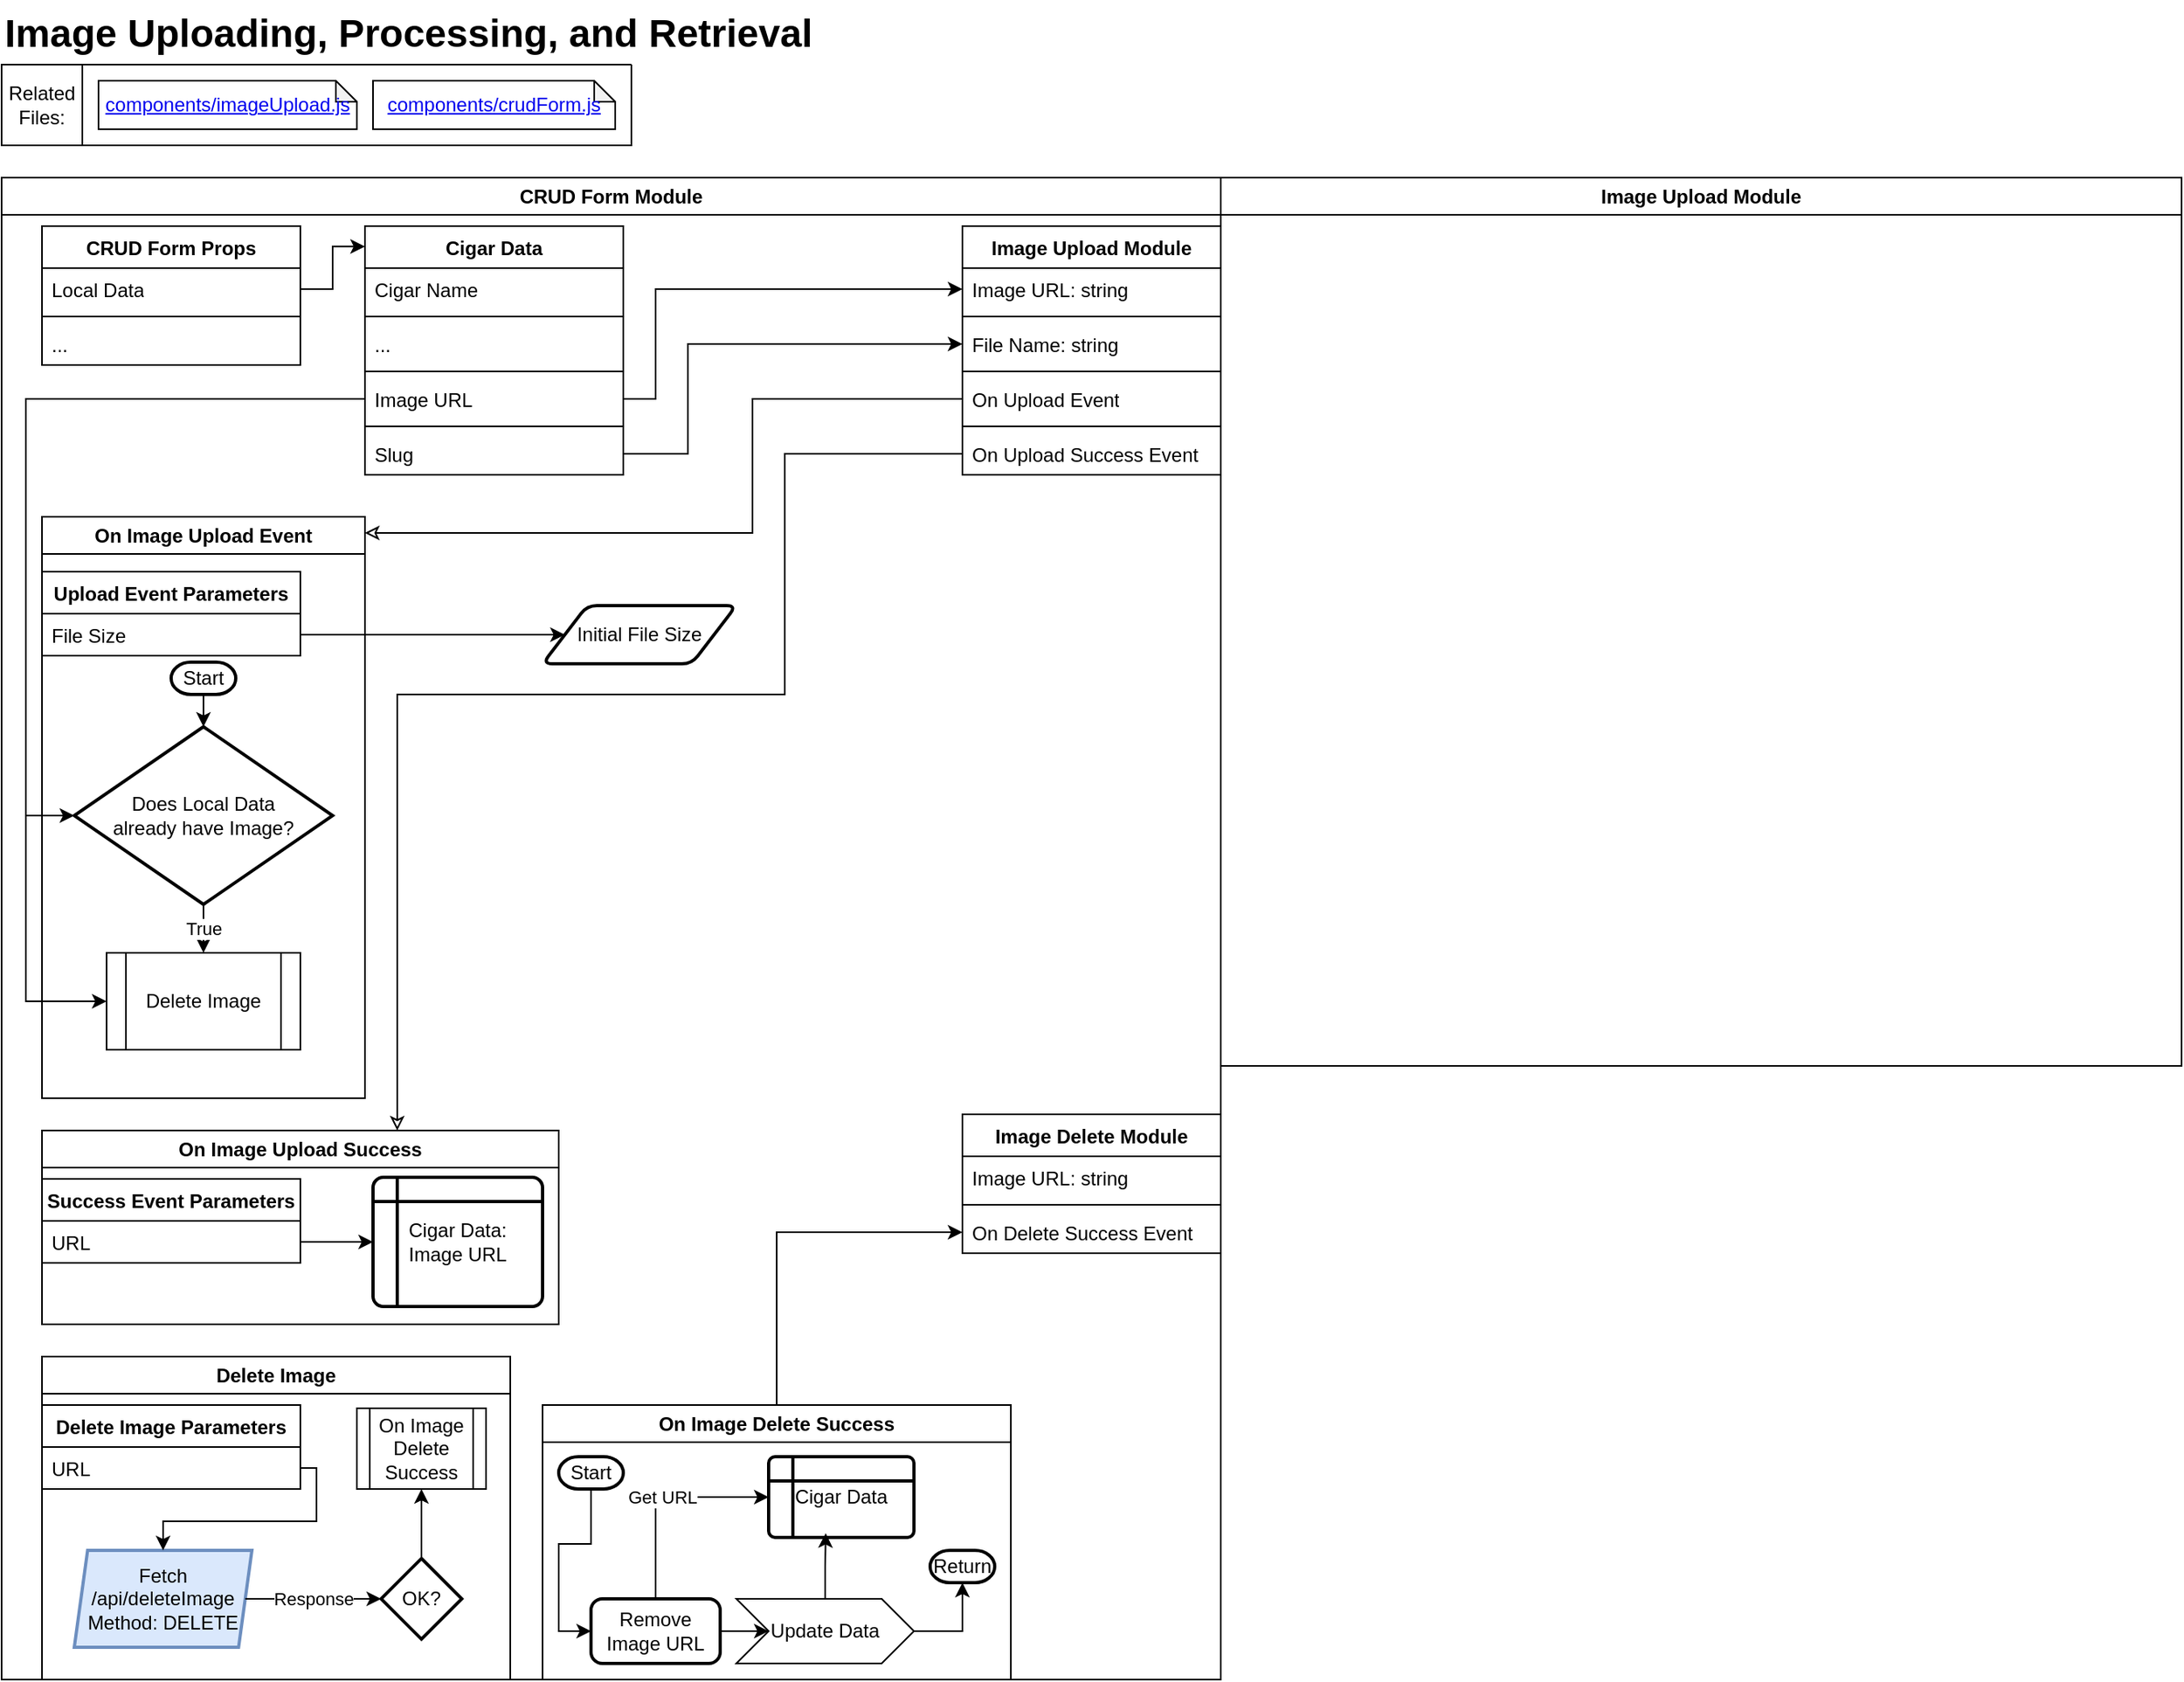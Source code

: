 <mxfile version="26.2.13">
  <diagram name="Page-1" id="mbChfrpj_03X7HOuWew1">
    <mxGraphModel dx="708" dy="421" grid="1" gridSize="10" guides="1" tooltips="1" connect="1" arrows="1" fold="1" page="1" pageScale="1" pageWidth="850" pageHeight="1100" math="0" shadow="0">
      <root>
        <mxCell id="0" />
        <mxCell id="1" parent="0" />
        <mxCell id="zgXaqDFCprnik5w3uI3C-1" value="&lt;h1 style=&quot;margin-top: 0px;&quot;&gt;Image Uploading, Processing, and Retrieval&lt;/h1&gt;" style="text;html=1;whiteSpace=wrap;overflow=hidden;rounded=0;" vertex="1" parent="1">
          <mxGeometry x="10" y="10" width="950" height="40" as="geometry" />
        </mxCell>
        <mxCell id="zgXaqDFCprnik5w3uI3C-2" value="Related Files:" style="whiteSpace=wrap;html=1;aspect=fixed;" vertex="1" parent="1">
          <mxGeometry x="10" y="50" width="50" height="50" as="geometry" />
        </mxCell>
        <mxCell id="zgXaqDFCprnik5w3uI3C-3" value="" style="swimlane;startSize=0;" vertex="1" parent="1">
          <mxGeometry x="60" y="50" width="340" height="50" as="geometry">
            <mxRectangle x="60" y="50" width="50" height="40" as="alternateBounds" />
          </mxGeometry>
        </mxCell>
        <mxCell id="zgXaqDFCprnik5w3uI3C-4" value="&lt;a href=&quot;https://github.com/macglencoe/EmporiumWebsite/blob/cms/components/imageUpload.js&quot;&gt;components/imageUpload.js&lt;/a&gt;" style="shape=note;whiteSpace=wrap;html=1;backgroundOutline=1;darkOpacity=0.05;size=13;" vertex="1" parent="zgXaqDFCprnik5w3uI3C-3">
          <mxGeometry x="10" y="10" width="160" height="30" as="geometry" />
        </mxCell>
        <mxCell id="zgXaqDFCprnik5w3uI3C-5" value="&lt;a href=&quot;https://github.com/macglencoe/EmporiumWebsite/blob/cms/components/crudForm.js&quot;&gt;components/crudForm.js&lt;/a&gt;" style="shape=note;whiteSpace=wrap;html=1;backgroundOutline=1;darkOpacity=0.05;size=13;" vertex="1" parent="zgXaqDFCprnik5w3uI3C-3">
          <mxGeometry x="180" y="10" width="150" height="30" as="geometry" />
        </mxCell>
        <mxCell id="zgXaqDFCprnik5w3uI3C-102" value="CRUD Form Module" style="swimlane;whiteSpace=wrap;html=1;" vertex="1" parent="1">
          <mxGeometry x="10" y="120" width="755" height="930" as="geometry" />
        </mxCell>
        <mxCell id="zgXaqDFCprnik5w3uI3C-7" value="CRUD Form Props" style="swimlane;fontStyle=1;align=center;verticalAlign=top;childLayout=stackLayout;horizontal=1;startSize=26;horizontalStack=0;resizeParent=1;resizeParentMax=0;resizeLast=0;collapsible=1;marginBottom=0;whiteSpace=wrap;html=1;" vertex="1" parent="zgXaqDFCprnik5w3uI3C-102">
          <mxGeometry x="25" y="30" width="160" height="86" as="geometry" />
        </mxCell>
        <mxCell id="zgXaqDFCprnik5w3uI3C-8" value="Local Data" style="text;strokeColor=none;fillColor=none;align=left;verticalAlign=top;spacingLeft=4;spacingRight=4;overflow=hidden;rotatable=0;points=[[0,0.5],[1,0.5]];portConstraint=eastwest;whiteSpace=wrap;html=1;" vertex="1" parent="zgXaqDFCprnik5w3uI3C-7">
          <mxGeometry y="26" width="160" height="26" as="geometry" />
        </mxCell>
        <mxCell id="zgXaqDFCprnik5w3uI3C-9" value="" style="line;strokeWidth=1;fillColor=none;align=left;verticalAlign=middle;spacingTop=-1;spacingLeft=3;spacingRight=3;rotatable=0;labelPosition=right;points=[];portConstraint=eastwest;strokeColor=inherit;" vertex="1" parent="zgXaqDFCprnik5w3uI3C-7">
          <mxGeometry y="52" width="160" height="8" as="geometry" />
        </mxCell>
        <mxCell id="zgXaqDFCprnik5w3uI3C-10" value="..." style="text;strokeColor=none;fillColor=none;align=left;verticalAlign=top;spacingLeft=4;spacingRight=4;overflow=hidden;rotatable=0;points=[[0,0.5],[1,0.5]];portConstraint=eastwest;whiteSpace=wrap;html=1;" vertex="1" parent="zgXaqDFCprnik5w3uI3C-7">
          <mxGeometry y="60" width="160" height="26" as="geometry" />
        </mxCell>
        <mxCell id="zgXaqDFCprnik5w3uI3C-52" style="edgeStyle=orthogonalEdgeStyle;rounded=0;orthogonalLoop=1;jettySize=auto;html=1;entryX=0;entryY=0.5;entryDx=0;entryDy=0;startArrow=classic;startFill=0;endArrow=none;" edge="1" parent="zgXaqDFCprnik5w3uI3C-102" source="zgXaqDFCprnik5w3uI3C-11" target="zgXaqDFCprnik5w3uI3C-17">
          <mxGeometry relative="1" as="geometry">
            <Array as="points">
              <mxPoint x="465" y="220" />
              <mxPoint x="465" y="137" />
            </Array>
          </mxGeometry>
        </mxCell>
        <mxCell id="zgXaqDFCprnik5w3uI3C-11" value="On Image Upload Event" style="swimlane;whiteSpace=wrap;html=1;" vertex="1" parent="zgXaqDFCprnik5w3uI3C-102">
          <mxGeometry x="25" y="210" width="200" height="360" as="geometry" />
        </mxCell>
        <mxCell id="zgXaqDFCprnik5w3uI3C-33" value="Start" style="strokeWidth=2;html=1;shape=mxgraph.flowchart.terminator;whiteSpace=wrap;" vertex="1" parent="zgXaqDFCprnik5w3uI3C-11">
          <mxGeometry x="80" y="90" width="40" height="20" as="geometry" />
        </mxCell>
        <mxCell id="zgXaqDFCprnik5w3uI3C-42" value="True" style="edgeStyle=orthogonalEdgeStyle;rounded=0;orthogonalLoop=1;jettySize=auto;html=1;entryX=0.5;entryY=0;entryDx=0;entryDy=0;" edge="1" parent="zgXaqDFCprnik5w3uI3C-11" source="zgXaqDFCprnik5w3uI3C-34" target="zgXaqDFCprnik5w3uI3C-40">
          <mxGeometry relative="1" as="geometry" />
        </mxCell>
        <mxCell id="zgXaqDFCprnik5w3uI3C-34" value="Does Local Data&lt;div&gt;already have Image?&lt;/div&gt;" style="strokeWidth=2;html=1;shape=mxgraph.flowchart.decision;whiteSpace=wrap;" vertex="1" parent="zgXaqDFCprnik5w3uI3C-11">
          <mxGeometry x="20" y="130" width="160" height="110" as="geometry" />
        </mxCell>
        <mxCell id="zgXaqDFCprnik5w3uI3C-36" style="edgeStyle=orthogonalEdgeStyle;rounded=0;orthogonalLoop=1;jettySize=auto;html=1;entryX=0.5;entryY=0;entryDx=0;entryDy=0;entryPerimeter=0;" edge="1" parent="zgXaqDFCprnik5w3uI3C-11" source="zgXaqDFCprnik5w3uI3C-33" target="zgXaqDFCprnik5w3uI3C-34">
          <mxGeometry relative="1" as="geometry" />
        </mxCell>
        <mxCell id="zgXaqDFCprnik5w3uI3C-40" value="Delete Image" style="shape=process;whiteSpace=wrap;html=1;backgroundOutline=1;" vertex="1" parent="zgXaqDFCprnik5w3uI3C-11">
          <mxGeometry x="40" y="270" width="120" height="60" as="geometry" />
        </mxCell>
        <mxCell id="zgXaqDFCprnik5w3uI3C-44" value="Upload Event Parameters" style="swimlane;fontStyle=1;align=center;verticalAlign=top;childLayout=stackLayout;horizontal=1;startSize=26;horizontalStack=0;resizeParent=1;resizeParentMax=0;resizeLast=0;collapsible=1;marginBottom=0;whiteSpace=wrap;html=1;" vertex="1" parent="zgXaqDFCprnik5w3uI3C-11">
          <mxGeometry y="34" width="160" height="52" as="geometry" />
        </mxCell>
        <mxCell id="zgXaqDFCprnik5w3uI3C-45" value="File Size" style="text;strokeColor=none;fillColor=none;align=left;verticalAlign=top;spacingLeft=4;spacingRight=4;overflow=hidden;rotatable=0;points=[[0,0.5],[1,0.5]];portConstraint=eastwest;whiteSpace=wrap;html=1;" vertex="1" parent="zgXaqDFCprnik5w3uI3C-44">
          <mxGeometry y="26" width="160" height="26" as="geometry" />
        </mxCell>
        <mxCell id="zgXaqDFCprnik5w3uI3C-59" style="edgeStyle=orthogonalEdgeStyle;rounded=0;orthogonalLoop=1;jettySize=auto;html=1;entryX=0;entryY=0.5;entryDx=0;entryDy=0;startArrow=classic;startFill=0;endArrow=none;" edge="1" parent="zgXaqDFCprnik5w3uI3C-102" source="zgXaqDFCprnik5w3uI3C-12" target="zgXaqDFCprnik5w3uI3C-20">
          <mxGeometry relative="1" as="geometry">
            <Array as="points">
              <mxPoint x="245" y="320" />
              <mxPoint x="485" y="320" />
              <mxPoint x="485" y="171" />
            </Array>
          </mxGeometry>
        </mxCell>
        <mxCell id="zgXaqDFCprnik5w3uI3C-12" value="On Image Upload Success" style="swimlane;whiteSpace=wrap;html=1;" vertex="1" parent="zgXaqDFCprnik5w3uI3C-102">
          <mxGeometry x="25" y="590" width="320" height="120" as="geometry" />
        </mxCell>
        <mxCell id="zgXaqDFCprnik5w3uI3C-54" value="Cigar&amp;nbsp;&lt;span style=&quot;background-color: transparent; color: light-dark(rgb(0, 0, 0), rgb(255, 255, 255));&quot;&gt;Data:&lt;/span&gt;&lt;div&gt;Image URL&lt;/div&gt;" style="shape=internalStorage;whiteSpace=wrap;html=1;dx=15;dy=15;rounded=1;arcSize=8;strokeWidth=2;" vertex="1" parent="zgXaqDFCprnik5w3uI3C-12">
          <mxGeometry x="205" y="29" width="105" height="80" as="geometry" />
        </mxCell>
        <mxCell id="zgXaqDFCprnik5w3uI3C-13" value="Image Upload Module" style="swimlane;fontStyle=1;align=center;verticalAlign=top;childLayout=stackLayout;horizontal=1;startSize=26;horizontalStack=0;resizeParent=1;resizeParentMax=0;resizeLast=0;collapsible=1;marginBottom=0;whiteSpace=wrap;html=1;" vertex="1" parent="zgXaqDFCprnik5w3uI3C-102">
          <mxGeometry x="595" y="30" width="160" height="154" as="geometry" />
        </mxCell>
        <mxCell id="zgXaqDFCprnik5w3uI3C-14" value="Image URL: string" style="text;strokeColor=none;fillColor=none;align=left;verticalAlign=top;spacingLeft=4;spacingRight=4;overflow=hidden;rotatable=0;points=[[0,0.5],[1,0.5]];portConstraint=eastwest;whiteSpace=wrap;html=1;" vertex="1" parent="zgXaqDFCprnik5w3uI3C-13">
          <mxGeometry y="26" width="160" height="26" as="geometry" />
        </mxCell>
        <mxCell id="zgXaqDFCprnik5w3uI3C-15" value="" style="line;strokeWidth=1;fillColor=none;align=left;verticalAlign=middle;spacingTop=-1;spacingLeft=3;spacingRight=3;rotatable=0;labelPosition=right;points=[];portConstraint=eastwest;strokeColor=inherit;" vertex="1" parent="zgXaqDFCprnik5w3uI3C-13">
          <mxGeometry y="52" width="160" height="8" as="geometry" />
        </mxCell>
        <mxCell id="zgXaqDFCprnik5w3uI3C-16" value="File Name: string" style="text;strokeColor=none;fillColor=none;align=left;verticalAlign=top;spacingLeft=4;spacingRight=4;overflow=hidden;rotatable=0;points=[[0,0.5],[1,0.5]];portConstraint=eastwest;whiteSpace=wrap;html=1;" vertex="1" parent="zgXaqDFCprnik5w3uI3C-13">
          <mxGeometry y="60" width="160" height="26" as="geometry" />
        </mxCell>
        <mxCell id="zgXaqDFCprnik5w3uI3C-18" value="" style="line;strokeWidth=1;fillColor=none;align=left;verticalAlign=middle;spacingTop=-1;spacingLeft=3;spacingRight=3;rotatable=0;labelPosition=right;points=[];portConstraint=eastwest;strokeColor=inherit;" vertex="1" parent="zgXaqDFCprnik5w3uI3C-13">
          <mxGeometry y="86" width="160" height="8" as="geometry" />
        </mxCell>
        <mxCell id="zgXaqDFCprnik5w3uI3C-17" value="On Upload Event" style="text;strokeColor=none;fillColor=none;align=left;verticalAlign=top;spacingLeft=4;spacingRight=4;overflow=hidden;rotatable=0;points=[[0,0.5],[1,0.5]];portConstraint=eastwest;whiteSpace=wrap;html=1;" vertex="1" parent="zgXaqDFCprnik5w3uI3C-13">
          <mxGeometry y="94" width="160" height="26" as="geometry" />
        </mxCell>
        <mxCell id="zgXaqDFCprnik5w3uI3C-19" value="" style="line;strokeWidth=1;fillColor=none;align=left;verticalAlign=middle;spacingTop=-1;spacingLeft=3;spacingRight=3;rotatable=0;labelPosition=right;points=[];portConstraint=eastwest;strokeColor=inherit;" vertex="1" parent="zgXaqDFCprnik5w3uI3C-13">
          <mxGeometry y="120" width="160" height="8" as="geometry" />
        </mxCell>
        <mxCell id="zgXaqDFCprnik5w3uI3C-20" value="On Upload Success Event" style="text;strokeColor=none;fillColor=none;align=left;verticalAlign=top;spacingLeft=4;spacingRight=4;overflow=hidden;rotatable=0;points=[[0,0.5],[1,0.5]];portConstraint=eastwest;whiteSpace=wrap;html=1;" vertex="1" parent="zgXaqDFCprnik5w3uI3C-13">
          <mxGeometry y="128" width="160" height="26" as="geometry" />
        </mxCell>
        <mxCell id="zgXaqDFCprnik5w3uI3C-21" value="Cigar Data" style="swimlane;fontStyle=1;align=center;verticalAlign=top;childLayout=stackLayout;horizontal=1;startSize=26;horizontalStack=0;resizeParent=1;resizeParentMax=0;resizeLast=0;collapsible=1;marginBottom=0;whiteSpace=wrap;html=1;" vertex="1" parent="zgXaqDFCprnik5w3uI3C-102">
          <mxGeometry x="225" y="30" width="160" height="154" as="geometry" />
        </mxCell>
        <mxCell id="zgXaqDFCprnik5w3uI3C-22" value="Cigar Name" style="text;strokeColor=none;fillColor=none;align=left;verticalAlign=top;spacingLeft=4;spacingRight=4;overflow=hidden;rotatable=0;points=[[0,0.5],[1,0.5]];portConstraint=eastwest;whiteSpace=wrap;html=1;" vertex="1" parent="zgXaqDFCprnik5w3uI3C-21">
          <mxGeometry y="26" width="160" height="26" as="geometry" />
        </mxCell>
        <mxCell id="zgXaqDFCprnik5w3uI3C-23" value="" style="line;strokeWidth=1;fillColor=none;align=left;verticalAlign=middle;spacingTop=-1;spacingLeft=3;spacingRight=3;rotatable=0;labelPosition=right;points=[];portConstraint=eastwest;strokeColor=inherit;" vertex="1" parent="zgXaqDFCprnik5w3uI3C-21">
          <mxGeometry y="52" width="160" height="8" as="geometry" />
        </mxCell>
        <mxCell id="zgXaqDFCprnik5w3uI3C-24" value="..." style="text;strokeColor=none;fillColor=none;align=left;verticalAlign=top;spacingLeft=4;spacingRight=4;overflow=hidden;rotatable=0;points=[[0,0.5],[1,0.5]];portConstraint=eastwest;whiteSpace=wrap;html=1;" vertex="1" parent="zgXaqDFCprnik5w3uI3C-21">
          <mxGeometry y="60" width="160" height="26" as="geometry" />
        </mxCell>
        <mxCell id="zgXaqDFCprnik5w3uI3C-25" value="" style="line;strokeWidth=1;fillColor=none;align=left;verticalAlign=middle;spacingTop=-1;spacingLeft=3;spacingRight=3;rotatable=0;labelPosition=right;points=[];portConstraint=eastwest;strokeColor=inherit;" vertex="1" parent="zgXaqDFCprnik5w3uI3C-21">
          <mxGeometry y="86" width="160" height="8" as="geometry" />
        </mxCell>
        <mxCell id="zgXaqDFCprnik5w3uI3C-26" value="Image URL" style="text;strokeColor=none;fillColor=none;align=left;verticalAlign=top;spacingLeft=4;spacingRight=4;overflow=hidden;rotatable=0;points=[[0,0.5],[1,0.5]];portConstraint=eastwest;whiteSpace=wrap;html=1;" vertex="1" parent="zgXaqDFCprnik5w3uI3C-21">
          <mxGeometry y="94" width="160" height="26" as="geometry" />
        </mxCell>
        <mxCell id="zgXaqDFCprnik5w3uI3C-27" value="" style="line;strokeWidth=1;fillColor=none;align=left;verticalAlign=middle;spacingTop=-1;spacingLeft=3;spacingRight=3;rotatable=0;labelPosition=right;points=[];portConstraint=eastwest;strokeColor=inherit;" vertex="1" parent="zgXaqDFCprnik5w3uI3C-21">
          <mxGeometry y="120" width="160" height="8" as="geometry" />
        </mxCell>
        <mxCell id="zgXaqDFCprnik5w3uI3C-28" value="Slug" style="text;strokeColor=none;fillColor=none;align=left;verticalAlign=top;spacingLeft=4;spacingRight=4;overflow=hidden;rotatable=0;points=[[0,0.5],[1,0.5]];portConstraint=eastwest;whiteSpace=wrap;html=1;" vertex="1" parent="zgXaqDFCprnik5w3uI3C-21">
          <mxGeometry y="128" width="160" height="26" as="geometry" />
        </mxCell>
        <mxCell id="zgXaqDFCprnik5w3uI3C-29" style="edgeStyle=orthogonalEdgeStyle;rounded=0;orthogonalLoop=1;jettySize=auto;html=1;entryX=0;entryY=0.082;entryDx=0;entryDy=0;entryPerimeter=0;" edge="1" parent="zgXaqDFCprnik5w3uI3C-102" source="zgXaqDFCprnik5w3uI3C-8" target="zgXaqDFCprnik5w3uI3C-21">
          <mxGeometry relative="1" as="geometry" />
        </mxCell>
        <mxCell id="zgXaqDFCprnik5w3uI3C-30" style="edgeStyle=orthogonalEdgeStyle;rounded=0;orthogonalLoop=1;jettySize=auto;html=1;entryX=0;entryY=0.5;entryDx=0;entryDy=0;" edge="1" parent="zgXaqDFCprnik5w3uI3C-102" source="zgXaqDFCprnik5w3uI3C-26" target="zgXaqDFCprnik5w3uI3C-14">
          <mxGeometry relative="1" as="geometry">
            <Array as="points">
              <mxPoint x="405" y="137" />
              <mxPoint x="405" y="69" />
            </Array>
          </mxGeometry>
        </mxCell>
        <mxCell id="zgXaqDFCprnik5w3uI3C-31" style="edgeStyle=orthogonalEdgeStyle;rounded=0;orthogonalLoop=1;jettySize=auto;html=1;entryX=0;entryY=0.5;entryDx=0;entryDy=0;" edge="1" parent="zgXaqDFCprnik5w3uI3C-102" source="zgXaqDFCprnik5w3uI3C-28" target="zgXaqDFCprnik5w3uI3C-16">
          <mxGeometry relative="1" as="geometry">
            <Array as="points">
              <mxPoint x="425" y="171" />
              <mxPoint x="425" y="103" />
            </Array>
          </mxGeometry>
        </mxCell>
        <mxCell id="zgXaqDFCprnik5w3uI3C-32" value="Delete Image" style="swimlane;whiteSpace=wrap;html=1;" vertex="1" parent="zgXaqDFCprnik5w3uI3C-102">
          <mxGeometry x="25" y="730" width="290" height="200" as="geometry" />
        </mxCell>
        <mxCell id="zgXaqDFCprnik5w3uI3C-60" value="Fetch&lt;div&gt;&lt;div&gt;/api/deleteImage&lt;/div&gt;&lt;/div&gt;&lt;div&gt;Method: DELETE&lt;/div&gt;" style="shape=parallelogram;html=1;strokeWidth=2;perimeter=parallelogramPerimeter;whiteSpace=wrap;rounded=1;arcSize=0;size=0.075;fillColor=#dae8fc;strokeColor=#6c8ebf;" vertex="1" parent="zgXaqDFCprnik5w3uI3C-32">
          <mxGeometry x="20" y="120" width="110" height="60" as="geometry" />
        </mxCell>
        <mxCell id="zgXaqDFCprnik5w3uI3C-61" value="Delete Image Parameters" style="swimlane;fontStyle=1;align=center;verticalAlign=top;childLayout=stackLayout;horizontal=1;startSize=26;horizontalStack=0;resizeParent=1;resizeParentMax=0;resizeLast=0;collapsible=1;marginBottom=0;whiteSpace=wrap;html=1;" vertex="1" parent="zgXaqDFCprnik5w3uI3C-32">
          <mxGeometry y="30" width="160" height="52" as="geometry" />
        </mxCell>
        <mxCell id="zgXaqDFCprnik5w3uI3C-62" value="URL" style="text;strokeColor=none;fillColor=none;align=left;verticalAlign=top;spacingLeft=4;spacingRight=4;overflow=hidden;rotatable=0;points=[[0,0.5],[1,0.5]];portConstraint=eastwest;whiteSpace=wrap;html=1;" vertex="1" parent="zgXaqDFCprnik5w3uI3C-61">
          <mxGeometry y="26" width="160" height="26" as="geometry" />
        </mxCell>
        <mxCell id="zgXaqDFCprnik5w3uI3C-63" style="edgeStyle=orthogonalEdgeStyle;rounded=0;orthogonalLoop=1;jettySize=auto;html=1;entryX=0.5;entryY=0;entryDx=0;entryDy=0;" edge="1" parent="zgXaqDFCprnik5w3uI3C-32" source="zgXaqDFCprnik5w3uI3C-62" target="zgXaqDFCprnik5w3uI3C-60">
          <mxGeometry relative="1" as="geometry">
            <Array as="points">
              <mxPoint x="170" y="69" />
              <mxPoint x="170" y="102" />
              <mxPoint x="75" y="102" />
            </Array>
          </mxGeometry>
        </mxCell>
        <mxCell id="zgXaqDFCprnik5w3uI3C-70" style="edgeStyle=orthogonalEdgeStyle;rounded=0;orthogonalLoop=1;jettySize=auto;html=1;entryX=0.5;entryY=1;entryDx=0;entryDy=0;" edge="1" parent="zgXaqDFCprnik5w3uI3C-32" source="zgXaqDFCprnik5w3uI3C-67" target="zgXaqDFCprnik5w3uI3C-69">
          <mxGeometry relative="1" as="geometry" />
        </mxCell>
        <mxCell id="zgXaqDFCprnik5w3uI3C-67" value="OK?" style="strokeWidth=2;html=1;shape=mxgraph.flowchart.decision;whiteSpace=wrap;" vertex="1" parent="zgXaqDFCprnik5w3uI3C-32">
          <mxGeometry x="210" y="125" width="50" height="50" as="geometry" />
        </mxCell>
        <mxCell id="zgXaqDFCprnik5w3uI3C-66" value="Response" style="edgeStyle=orthogonalEdgeStyle;rounded=0;orthogonalLoop=1;jettySize=auto;html=1;" edge="1" parent="zgXaqDFCprnik5w3uI3C-32" source="zgXaqDFCprnik5w3uI3C-60" target="zgXaqDFCprnik5w3uI3C-67">
          <mxGeometry relative="1" as="geometry">
            <mxPoint x="200" y="150" as="targetPoint" />
          </mxGeometry>
        </mxCell>
        <mxCell id="zgXaqDFCprnik5w3uI3C-69" value="On Image Delete Success" style="shape=process;whiteSpace=wrap;html=1;backgroundOutline=1;" vertex="1" parent="zgXaqDFCprnik5w3uI3C-32">
          <mxGeometry x="195" y="32" width="80" height="50" as="geometry" />
        </mxCell>
        <mxCell id="zgXaqDFCprnik5w3uI3C-41" style="edgeStyle=orthogonalEdgeStyle;rounded=0;orthogonalLoop=1;jettySize=auto;html=1;entryX=0;entryY=0.5;entryDx=0;entryDy=0;" edge="1" parent="zgXaqDFCprnik5w3uI3C-102" source="zgXaqDFCprnik5w3uI3C-26" target="zgXaqDFCprnik5w3uI3C-40">
          <mxGeometry relative="1" as="geometry">
            <Array as="points">
              <mxPoint x="15" y="137" />
              <mxPoint x="15" y="510" />
            </Array>
          </mxGeometry>
        </mxCell>
        <mxCell id="zgXaqDFCprnik5w3uI3C-48" style="edgeStyle=orthogonalEdgeStyle;rounded=0;orthogonalLoop=1;jettySize=auto;html=1;entryX=0;entryY=0.5;entryDx=0;entryDy=0;entryPerimeter=0;" edge="1" parent="zgXaqDFCprnik5w3uI3C-102" source="zgXaqDFCprnik5w3uI3C-26" target="zgXaqDFCprnik5w3uI3C-34">
          <mxGeometry relative="1" as="geometry">
            <Array as="points">
              <mxPoint x="15" y="137" />
              <mxPoint x="15" y="395" />
            </Array>
          </mxGeometry>
        </mxCell>
        <mxCell id="zgXaqDFCprnik5w3uI3C-49" value="Initial File Size" style="shape=parallelogram;html=1;strokeWidth=2;perimeter=parallelogramPerimeter;whiteSpace=wrap;rounded=1;arcSize=12;size=0.23;" vertex="1" parent="zgXaqDFCprnik5w3uI3C-102">
          <mxGeometry x="335" y="265" width="120" height="36" as="geometry" />
        </mxCell>
        <mxCell id="zgXaqDFCprnik5w3uI3C-50" style="edgeStyle=orthogonalEdgeStyle;rounded=0;orthogonalLoop=1;jettySize=auto;html=1;entryX=0;entryY=0.5;entryDx=0;entryDy=0;" edge="1" parent="zgXaqDFCprnik5w3uI3C-102" source="zgXaqDFCprnik5w3uI3C-45" target="zgXaqDFCprnik5w3uI3C-49">
          <mxGeometry relative="1" as="geometry" />
        </mxCell>
        <mxCell id="zgXaqDFCprnik5w3uI3C-55" value="Success Event Parameters" style="swimlane;fontStyle=1;align=center;verticalAlign=top;childLayout=stackLayout;horizontal=1;startSize=26;horizontalStack=0;resizeParent=1;resizeParentMax=0;resizeLast=0;collapsible=1;marginBottom=0;whiteSpace=wrap;html=1;" vertex="1" parent="zgXaqDFCprnik5w3uI3C-102">
          <mxGeometry x="25" y="620" width="160" height="52" as="geometry" />
        </mxCell>
        <mxCell id="zgXaqDFCprnik5w3uI3C-56" value="URL" style="text;strokeColor=none;fillColor=none;align=left;verticalAlign=top;spacingLeft=4;spacingRight=4;overflow=hidden;rotatable=0;points=[[0,0.5],[1,0.5]];portConstraint=eastwest;whiteSpace=wrap;html=1;" vertex="1" parent="zgXaqDFCprnik5w3uI3C-55">
          <mxGeometry y="26" width="160" height="26" as="geometry" />
        </mxCell>
        <mxCell id="zgXaqDFCprnik5w3uI3C-58" style="edgeStyle=orthogonalEdgeStyle;rounded=0;orthogonalLoop=1;jettySize=auto;html=1;entryX=0;entryY=0.5;entryDx=0;entryDy=0;" edge="1" parent="zgXaqDFCprnik5w3uI3C-102" source="zgXaqDFCprnik5w3uI3C-56" target="zgXaqDFCprnik5w3uI3C-54">
          <mxGeometry relative="1" as="geometry" />
        </mxCell>
        <mxCell id="zgXaqDFCprnik5w3uI3C-101" style="edgeStyle=orthogonalEdgeStyle;rounded=0;orthogonalLoop=1;jettySize=auto;html=1;entryX=0;entryY=0.5;entryDx=0;entryDy=0;" edge="1" parent="zgXaqDFCprnik5w3uI3C-102" source="zgXaqDFCprnik5w3uI3C-71" target="zgXaqDFCprnik5w3uI3C-100">
          <mxGeometry relative="1" as="geometry" />
        </mxCell>
        <mxCell id="zgXaqDFCprnik5w3uI3C-71" value="On Image Delete Success" style="swimlane;whiteSpace=wrap;html=1;" vertex="1" parent="zgXaqDFCprnik5w3uI3C-102">
          <mxGeometry x="335" y="760" width="290" height="170" as="geometry" />
        </mxCell>
        <mxCell id="zgXaqDFCprnik5w3uI3C-82" value="Get URL" style="edgeStyle=orthogonalEdgeStyle;rounded=0;orthogonalLoop=1;jettySize=auto;html=1;entryX=0;entryY=0.5;entryDx=0;entryDy=0;" edge="1" parent="zgXaqDFCprnik5w3uI3C-71" source="zgXaqDFCprnik5w3uI3C-73" target="zgXaqDFCprnik5w3uI3C-72">
          <mxGeometry relative="1" as="geometry">
            <Array as="points">
              <mxPoint x="70" y="57" />
            </Array>
          </mxGeometry>
        </mxCell>
        <mxCell id="zgXaqDFCprnik5w3uI3C-87" style="edgeStyle=orthogonalEdgeStyle;rounded=0;orthogonalLoop=1;jettySize=auto;html=1;entryX=0;entryY=0.5;entryDx=0;entryDy=0;" edge="1" parent="zgXaqDFCprnik5w3uI3C-71" source="zgXaqDFCprnik5w3uI3C-73" target="zgXaqDFCprnik5w3uI3C-86">
          <mxGeometry relative="1" as="geometry" />
        </mxCell>
        <mxCell id="zgXaqDFCprnik5w3uI3C-73" value="Remove Image URL" style="rounded=1;whiteSpace=wrap;html=1;absoluteArcSize=1;arcSize=14;strokeWidth=2;" vertex="1" parent="zgXaqDFCprnik5w3uI3C-71">
          <mxGeometry x="30" y="120" width="80" height="40" as="geometry" />
        </mxCell>
        <mxCell id="zgXaqDFCprnik5w3uI3C-81" style="edgeStyle=orthogonalEdgeStyle;rounded=0;orthogonalLoop=1;jettySize=auto;html=1;entryX=0;entryY=0.5;entryDx=0;entryDy=0;" edge="1" parent="zgXaqDFCprnik5w3uI3C-71" source="zgXaqDFCprnik5w3uI3C-78" target="zgXaqDFCprnik5w3uI3C-73">
          <mxGeometry relative="1" as="geometry" />
        </mxCell>
        <mxCell id="zgXaqDFCprnik5w3uI3C-78" value="Start" style="strokeWidth=2;html=1;shape=mxgraph.flowchart.terminator;whiteSpace=wrap;" vertex="1" parent="zgXaqDFCprnik5w3uI3C-71">
          <mxGeometry x="10" y="32" width="40" height="20" as="geometry" />
        </mxCell>
        <mxCell id="zgXaqDFCprnik5w3uI3C-72" value="Cigar Data" style="shape=internalStorage;whiteSpace=wrap;html=1;dx=15;dy=15;rounded=1;arcSize=8;strokeWidth=2;" vertex="1" parent="zgXaqDFCprnik5w3uI3C-71">
          <mxGeometry x="140" y="32" width="90" height="50" as="geometry" />
        </mxCell>
        <mxCell id="zgXaqDFCprnik5w3uI3C-86" value="Update Data" style="shape=step;perimeter=stepPerimeter;whiteSpace=wrap;html=1;fixedSize=1;" vertex="1" parent="zgXaqDFCprnik5w3uI3C-71">
          <mxGeometry x="120" y="120" width="110" height="40" as="geometry" />
        </mxCell>
        <mxCell id="zgXaqDFCprnik5w3uI3C-88" style="edgeStyle=orthogonalEdgeStyle;rounded=0;orthogonalLoop=1;jettySize=auto;html=1;entryX=0.393;entryY=0.947;entryDx=0;entryDy=0;entryPerimeter=0;" edge="1" parent="zgXaqDFCprnik5w3uI3C-71" source="zgXaqDFCprnik5w3uI3C-86" target="zgXaqDFCprnik5w3uI3C-72">
          <mxGeometry relative="1" as="geometry" />
        </mxCell>
        <mxCell id="zgXaqDFCprnik5w3uI3C-89" value="Return" style="strokeWidth=2;html=1;shape=mxgraph.flowchart.terminator;whiteSpace=wrap;" vertex="1" parent="zgXaqDFCprnik5w3uI3C-71">
          <mxGeometry x="240" y="90" width="40" height="20" as="geometry" />
        </mxCell>
        <mxCell id="zgXaqDFCprnik5w3uI3C-91" style="edgeStyle=orthogonalEdgeStyle;rounded=0;orthogonalLoop=1;jettySize=auto;html=1;entryX=0.5;entryY=1;entryDx=0;entryDy=0;entryPerimeter=0;" edge="1" parent="zgXaqDFCprnik5w3uI3C-71" source="zgXaqDFCprnik5w3uI3C-86" target="zgXaqDFCprnik5w3uI3C-89">
          <mxGeometry relative="1" as="geometry" />
        </mxCell>
        <mxCell id="zgXaqDFCprnik5w3uI3C-93" value="Image Delete Module" style="swimlane;fontStyle=1;align=center;verticalAlign=top;childLayout=stackLayout;horizontal=1;startSize=26;horizontalStack=0;resizeParent=1;resizeParentMax=0;resizeLast=0;collapsible=1;marginBottom=0;whiteSpace=wrap;html=1;" vertex="1" parent="zgXaqDFCprnik5w3uI3C-102">
          <mxGeometry x="595" y="580" width="160" height="86" as="geometry" />
        </mxCell>
        <mxCell id="zgXaqDFCprnik5w3uI3C-94" value="Image URL: string" style="text;strokeColor=none;fillColor=none;align=left;verticalAlign=top;spacingLeft=4;spacingRight=4;overflow=hidden;rotatable=0;points=[[0,0.5],[1,0.5]];portConstraint=eastwest;whiteSpace=wrap;html=1;" vertex="1" parent="zgXaqDFCprnik5w3uI3C-93">
          <mxGeometry y="26" width="160" height="26" as="geometry" />
        </mxCell>
        <mxCell id="zgXaqDFCprnik5w3uI3C-95" value="" style="line;strokeWidth=1;fillColor=none;align=left;verticalAlign=middle;spacingTop=-1;spacingLeft=3;spacingRight=3;rotatable=0;labelPosition=right;points=[];portConstraint=eastwest;strokeColor=inherit;" vertex="1" parent="zgXaqDFCprnik5w3uI3C-93">
          <mxGeometry y="52" width="160" height="8" as="geometry" />
        </mxCell>
        <mxCell id="zgXaqDFCprnik5w3uI3C-100" value="On Delete Success Event" style="text;strokeColor=none;fillColor=none;align=left;verticalAlign=top;spacingLeft=4;spacingRight=4;overflow=hidden;rotatable=0;points=[[0,0.5],[1,0.5]];portConstraint=eastwest;whiteSpace=wrap;html=1;" vertex="1" parent="zgXaqDFCprnik5w3uI3C-93">
          <mxGeometry y="60" width="160" height="26" as="geometry" />
        </mxCell>
        <mxCell id="zgXaqDFCprnik5w3uI3C-104" value="Image Upload Module" style="swimlane;whiteSpace=wrap;html=1;" vertex="1" parent="1">
          <mxGeometry x="765" y="120" width="595" height="550" as="geometry" />
        </mxCell>
      </root>
    </mxGraphModel>
  </diagram>
</mxfile>
